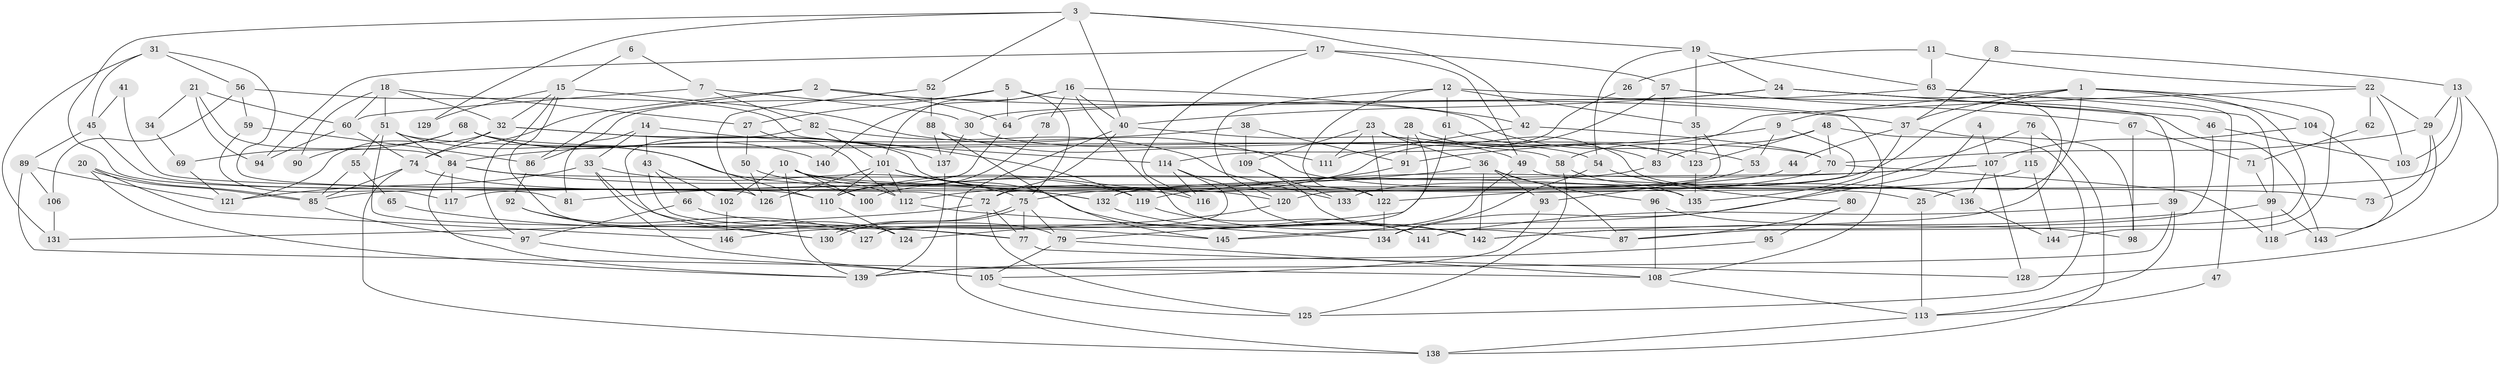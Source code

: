 // coarse degree distribution, {8: 0.08823529411764706, 6: 0.1568627450980392, 2: 0.14705882352941177, 5: 0.12745098039215685, 4: 0.19607843137254902, 3: 0.1568627450980392, 7: 0.09803921568627451, 11: 0.0196078431372549, 9: 0.00980392156862745}
// Generated by graph-tools (version 1.1) at 2025/23/03/03/25 07:23:56]
// undirected, 146 vertices, 292 edges
graph export_dot {
graph [start="1"]
  node [color=gray90,style=filled];
  1;
  2;
  3;
  4;
  5;
  6;
  7;
  8;
  9;
  10;
  11;
  12;
  13;
  14;
  15;
  16;
  17;
  18;
  19;
  20;
  21;
  22;
  23;
  24;
  25;
  26;
  27;
  28;
  29;
  30;
  31;
  32;
  33;
  34;
  35;
  36;
  37;
  38;
  39;
  40;
  41;
  42;
  43;
  44;
  45;
  46;
  47;
  48;
  49;
  50;
  51;
  52;
  53;
  54;
  55;
  56;
  57;
  58;
  59;
  60;
  61;
  62;
  63;
  64;
  65;
  66;
  67;
  68;
  69;
  70;
  71;
  72;
  73;
  74;
  75;
  76;
  77;
  78;
  79;
  80;
  81;
  82;
  83;
  84;
  85;
  86;
  87;
  88;
  89;
  90;
  91;
  92;
  93;
  94;
  95;
  96;
  97;
  98;
  99;
  100;
  101;
  102;
  103;
  104;
  105;
  106;
  107;
  108;
  109;
  110;
  111;
  112;
  113;
  114;
  115;
  116;
  117;
  118;
  119;
  120;
  121;
  122;
  123;
  124;
  125;
  126;
  127;
  128;
  129;
  130;
  131;
  132;
  133;
  134;
  135;
  136;
  137;
  138;
  139;
  140;
  141;
  142;
  143;
  144;
  145;
  146;
  1 -- 25;
  1 -- 37;
  1 -- 9;
  1 -- 87;
  1 -- 104;
  1 -- 133;
  1 -- 144;
  2 -- 74;
  2 -- 64;
  2 -- 37;
  2 -- 86;
  3 -- 40;
  3 -- 81;
  3 -- 19;
  3 -- 42;
  3 -- 52;
  3 -- 129;
  4 -- 107;
  4 -- 134;
  5 -- 75;
  5 -- 27;
  5 -- 53;
  5 -- 64;
  5 -- 86;
  6 -- 15;
  6 -- 7;
  7 -- 82;
  7 -- 30;
  7 -- 60;
  8 -- 13;
  8 -- 37;
  9 -- 91;
  9 -- 53;
  9 -- 120;
  10 -- 100;
  10 -- 102;
  10 -- 25;
  10 -- 112;
  10 -- 120;
  10 -- 139;
  11 -- 22;
  11 -- 63;
  11 -- 26;
  12 -- 120;
  12 -- 108;
  12 -- 35;
  12 -- 61;
  12 -- 122;
  13 -- 29;
  13 -- 132;
  13 -- 103;
  13 -- 128;
  14 -- 33;
  14 -- 119;
  14 -- 43;
  14 -- 81;
  15 -- 32;
  15 -- 79;
  15 -- 97;
  15 -- 129;
  15 -- 136;
  16 -- 40;
  16 -- 42;
  16 -- 78;
  16 -- 87;
  16 -- 101;
  16 -- 140;
  17 -- 94;
  17 -- 116;
  17 -- 49;
  17 -- 57;
  18 -- 51;
  18 -- 32;
  18 -- 27;
  18 -- 60;
  18 -- 90;
  19 -- 35;
  19 -- 24;
  19 -- 54;
  19 -- 63;
  20 -- 85;
  20 -- 85;
  20 -- 139;
  20 -- 146;
  21 -- 84;
  21 -- 60;
  21 -- 34;
  21 -- 94;
  22 -- 58;
  22 -- 29;
  22 -- 62;
  22 -- 103;
  23 -- 122;
  23 -- 36;
  23 -- 109;
  23 -- 111;
  23 -- 136;
  24 -- 46;
  24 -- 30;
  24 -- 39;
  24 -- 40;
  24 -- 47;
  25 -- 113;
  26 -- 114;
  27 -- 112;
  27 -- 50;
  28 -- 123;
  28 -- 79;
  28 -- 83;
  28 -- 91;
  29 -- 143;
  29 -- 70;
  29 -- 73;
  30 -- 137;
  30 -- 54;
  31 -- 126;
  31 -- 131;
  31 -- 45;
  31 -- 56;
  32 -- 122;
  32 -- 74;
  32 -- 121;
  32 -- 137;
  33 -- 124;
  33 -- 75;
  33 -- 105;
  33 -- 121;
  34 -- 69;
  35 -- 123;
  35 -- 72;
  36 -- 93;
  36 -- 87;
  36 -- 81;
  36 -- 96;
  36 -- 142;
  37 -- 135;
  37 -- 44;
  37 -- 98;
  38 -- 109;
  38 -- 91;
  38 -- 84;
  39 -- 139;
  39 -- 113;
  39 -- 141;
  40 -- 72;
  40 -- 49;
  40 -- 138;
  41 -- 45;
  41 -- 72;
  42 -- 111;
  42 -- 70;
  43 -- 77;
  43 -- 66;
  43 -- 102;
  44 -- 85;
  45 -- 110;
  45 -- 89;
  46 -- 142;
  46 -- 103;
  47 -- 113;
  48 -- 70;
  48 -- 125;
  48 -- 83;
  48 -- 123;
  49 -- 73;
  49 -- 145;
  50 -- 126;
  50 -- 119;
  51 -- 84;
  51 -- 58;
  51 -- 55;
  51 -- 100;
  51 -- 127;
  52 -- 88;
  52 -- 126;
  53 -- 93;
  54 -- 80;
  54 -- 134;
  55 -- 85;
  55 -- 65;
  56 -- 59;
  56 -- 106;
  56 -- 114;
  57 -- 83;
  57 -- 67;
  57 -- 110;
  57 -- 143;
  58 -- 125;
  58 -- 135;
  59 -- 86;
  59 -- 117;
  60 -- 74;
  60 -- 94;
  61 -- 127;
  61 -- 123;
  62 -- 71;
  63 -- 145;
  63 -- 64;
  63 -- 99;
  64 -- 117;
  65 -- 77;
  66 -- 97;
  66 -- 145;
  67 -- 98;
  67 -- 71;
  68 -- 110;
  68 -- 70;
  68 -- 69;
  68 -- 90;
  68 -- 140;
  69 -- 121;
  70 -- 118;
  70 -- 75;
  71 -- 99;
  72 -- 77;
  72 -- 125;
  72 -- 131;
  74 -- 138;
  74 -- 85;
  74 -- 132;
  75 -- 130;
  75 -- 130;
  75 -- 77;
  75 -- 79;
  76 -- 138;
  76 -- 115;
  76 -- 146;
  77 -- 128;
  78 -- 110;
  79 -- 105;
  79 -- 108;
  80 -- 87;
  80 -- 95;
  82 -- 133;
  82 -- 130;
  82 -- 101;
  83 -- 100;
  84 -- 132;
  84 -- 117;
  84 -- 135;
  84 -- 139;
  85 -- 97;
  86 -- 92;
  88 -- 137;
  88 -- 145;
  88 -- 111;
  89 -- 121;
  89 -- 106;
  89 -- 108;
  91 -- 112;
  92 -- 127;
  92 -- 130;
  93 -- 105;
  95 -- 139;
  96 -- 108;
  96 -- 98;
  97 -- 105;
  99 -- 142;
  99 -- 118;
  99 -- 143;
  101 -- 110;
  101 -- 112;
  101 -- 116;
  101 -- 126;
  101 -- 142;
  102 -- 146;
  104 -- 107;
  104 -- 118;
  105 -- 125;
  106 -- 131;
  107 -- 132;
  107 -- 136;
  107 -- 119;
  107 -- 128;
  108 -- 113;
  109 -- 142;
  109 -- 133;
  110 -- 124;
  112 -- 134;
  113 -- 138;
  114 -- 141;
  114 -- 116;
  114 -- 127;
  115 -- 122;
  115 -- 144;
  119 -- 141;
  120 -- 124;
  122 -- 134;
  123 -- 135;
  132 -- 142;
  136 -- 144;
  137 -- 139;
}
